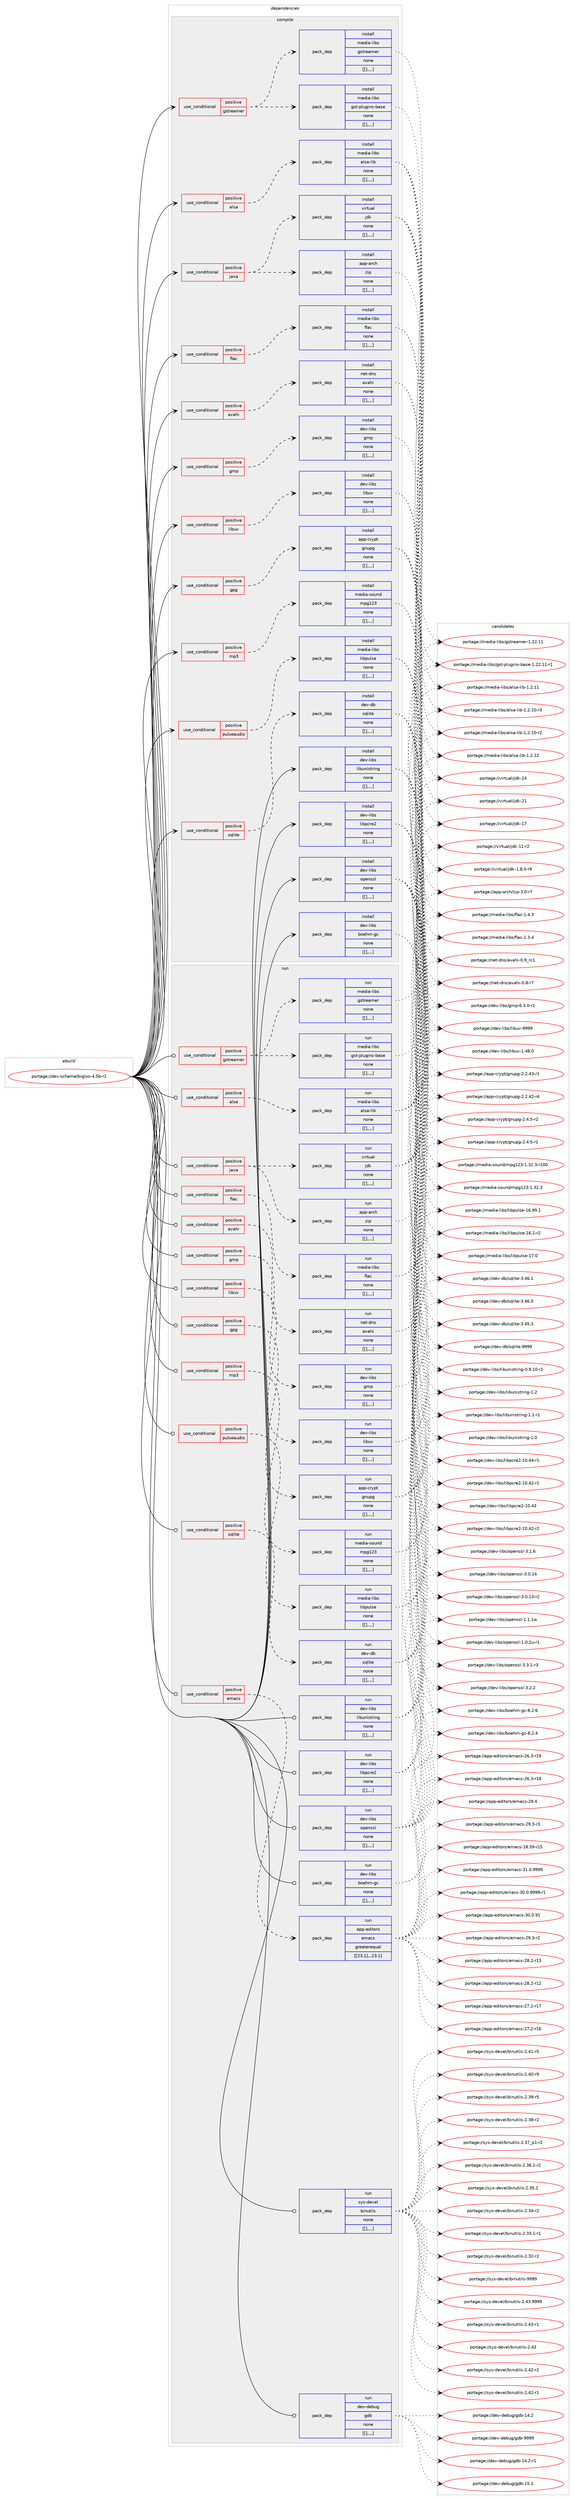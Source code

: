 digraph prolog {

# *************
# Graph options
# *************

newrank=true;
concentrate=true;
compound=true;
graph [rankdir=LR,fontname=Helvetica,fontsize=10,ranksep=1.5];#, ranksep=2.5, nodesep=0.2];
edge  [arrowhead=vee];
node  [fontname=Helvetica,fontsize=10];

# **********
# The ebuild
# **********

subgraph cluster_leftcol {
color=gray;
label=<<i>ebuild</i>>;
id [label="portage://dev-scheme/bigloo-4.5b-r1", color=red, width=4, href="../dev-scheme/bigloo-4.5b-r1.svg"];
}

# ****************
# The dependencies
# ****************

subgraph cluster_midcol {
color=gray;
label=<<i>dependencies</i>>;
subgraph cluster_compile {
fillcolor="#eeeeee";
style=filled;
label=<<i>compile</i>>;
subgraph cond60652 {
dependency211799 [label=<<TABLE BORDER="0" CELLBORDER="1" CELLSPACING="0" CELLPADDING="4"><TR><TD ROWSPAN="3" CELLPADDING="10">use_conditional</TD></TR><TR><TD>positive</TD></TR><TR><TD>alsa</TD></TR></TABLE>>, shape=none, color=red];
subgraph pack149763 {
dependency211800 [label=<<TABLE BORDER="0" CELLBORDER="1" CELLSPACING="0" CELLPADDING="4" WIDTH="220"><TR><TD ROWSPAN="6" CELLPADDING="30">pack_dep</TD></TR><TR><TD WIDTH="110">install</TD></TR><TR><TD>media-libs</TD></TR><TR><TD>alsa-lib</TD></TR><TR><TD>none</TD></TR><TR><TD>[[],,,,]</TD></TR></TABLE>>, shape=none, color=blue];
}
dependency211799:e -> dependency211800:w [weight=20,style="dashed",arrowhead="vee"];
}
id:e -> dependency211799:w [weight=20,style="solid",arrowhead="vee"];
subgraph cond60653 {
dependency211801 [label=<<TABLE BORDER="0" CELLBORDER="1" CELLSPACING="0" CELLPADDING="4"><TR><TD ROWSPAN="3" CELLPADDING="10">use_conditional</TD></TR><TR><TD>positive</TD></TR><TR><TD>avahi</TD></TR></TABLE>>, shape=none, color=red];
subgraph pack149764 {
dependency211802 [label=<<TABLE BORDER="0" CELLBORDER="1" CELLSPACING="0" CELLPADDING="4" WIDTH="220"><TR><TD ROWSPAN="6" CELLPADDING="30">pack_dep</TD></TR><TR><TD WIDTH="110">install</TD></TR><TR><TD>net-dns</TD></TR><TR><TD>avahi</TD></TR><TR><TD>none</TD></TR><TR><TD>[[],,,,]</TD></TR></TABLE>>, shape=none, color=blue];
}
dependency211801:e -> dependency211802:w [weight=20,style="dashed",arrowhead="vee"];
}
id:e -> dependency211801:w [weight=20,style="solid",arrowhead="vee"];
subgraph cond60654 {
dependency211803 [label=<<TABLE BORDER="0" CELLBORDER="1" CELLSPACING="0" CELLPADDING="4"><TR><TD ROWSPAN="3" CELLPADDING="10">use_conditional</TD></TR><TR><TD>positive</TD></TR><TR><TD>flac</TD></TR></TABLE>>, shape=none, color=red];
subgraph pack149765 {
dependency211804 [label=<<TABLE BORDER="0" CELLBORDER="1" CELLSPACING="0" CELLPADDING="4" WIDTH="220"><TR><TD ROWSPAN="6" CELLPADDING="30">pack_dep</TD></TR><TR><TD WIDTH="110">install</TD></TR><TR><TD>media-libs</TD></TR><TR><TD>flac</TD></TR><TR><TD>none</TD></TR><TR><TD>[[],,,,]</TD></TR></TABLE>>, shape=none, color=blue];
}
dependency211803:e -> dependency211804:w [weight=20,style="dashed",arrowhead="vee"];
}
id:e -> dependency211803:w [weight=20,style="solid",arrowhead="vee"];
subgraph cond60655 {
dependency211805 [label=<<TABLE BORDER="0" CELLBORDER="1" CELLSPACING="0" CELLPADDING="4"><TR><TD ROWSPAN="3" CELLPADDING="10">use_conditional</TD></TR><TR><TD>positive</TD></TR><TR><TD>gmp</TD></TR></TABLE>>, shape=none, color=red];
subgraph pack149766 {
dependency211806 [label=<<TABLE BORDER="0" CELLBORDER="1" CELLSPACING="0" CELLPADDING="4" WIDTH="220"><TR><TD ROWSPAN="6" CELLPADDING="30">pack_dep</TD></TR><TR><TD WIDTH="110">install</TD></TR><TR><TD>dev-libs</TD></TR><TR><TD>gmp</TD></TR><TR><TD>none</TD></TR><TR><TD>[[],,,,]</TD></TR></TABLE>>, shape=none, color=blue];
}
dependency211805:e -> dependency211806:w [weight=20,style="dashed",arrowhead="vee"];
}
id:e -> dependency211805:w [weight=20,style="solid",arrowhead="vee"];
subgraph cond60656 {
dependency211807 [label=<<TABLE BORDER="0" CELLBORDER="1" CELLSPACING="0" CELLPADDING="4"><TR><TD ROWSPAN="3" CELLPADDING="10">use_conditional</TD></TR><TR><TD>positive</TD></TR><TR><TD>gpg</TD></TR></TABLE>>, shape=none, color=red];
subgraph pack149767 {
dependency211808 [label=<<TABLE BORDER="0" CELLBORDER="1" CELLSPACING="0" CELLPADDING="4" WIDTH="220"><TR><TD ROWSPAN="6" CELLPADDING="30">pack_dep</TD></TR><TR><TD WIDTH="110">install</TD></TR><TR><TD>app-crypt</TD></TR><TR><TD>gnupg</TD></TR><TR><TD>none</TD></TR><TR><TD>[[],,,,]</TD></TR></TABLE>>, shape=none, color=blue];
}
dependency211807:e -> dependency211808:w [weight=20,style="dashed",arrowhead="vee"];
}
id:e -> dependency211807:w [weight=20,style="solid",arrowhead="vee"];
subgraph cond60657 {
dependency211809 [label=<<TABLE BORDER="0" CELLBORDER="1" CELLSPACING="0" CELLPADDING="4"><TR><TD ROWSPAN="3" CELLPADDING="10">use_conditional</TD></TR><TR><TD>positive</TD></TR><TR><TD>gstreamer</TD></TR></TABLE>>, shape=none, color=red];
subgraph pack149768 {
dependency211810 [label=<<TABLE BORDER="0" CELLBORDER="1" CELLSPACING="0" CELLPADDING="4" WIDTH="220"><TR><TD ROWSPAN="6" CELLPADDING="30">pack_dep</TD></TR><TR><TD WIDTH="110">install</TD></TR><TR><TD>media-libs</TD></TR><TR><TD>gst-plugins-base</TD></TR><TR><TD>none</TD></TR><TR><TD>[[],,,,]</TD></TR></TABLE>>, shape=none, color=blue];
}
dependency211809:e -> dependency211810:w [weight=20,style="dashed",arrowhead="vee"];
subgraph pack149769 {
dependency211811 [label=<<TABLE BORDER="0" CELLBORDER="1" CELLSPACING="0" CELLPADDING="4" WIDTH="220"><TR><TD ROWSPAN="6" CELLPADDING="30">pack_dep</TD></TR><TR><TD WIDTH="110">install</TD></TR><TR><TD>media-libs</TD></TR><TR><TD>gstreamer</TD></TR><TR><TD>none</TD></TR><TR><TD>[[],,,,]</TD></TR></TABLE>>, shape=none, color=blue];
}
dependency211809:e -> dependency211811:w [weight=20,style="dashed",arrowhead="vee"];
}
id:e -> dependency211809:w [weight=20,style="solid",arrowhead="vee"];
subgraph cond60658 {
dependency211812 [label=<<TABLE BORDER="0" CELLBORDER="1" CELLSPACING="0" CELLPADDING="4"><TR><TD ROWSPAN="3" CELLPADDING="10">use_conditional</TD></TR><TR><TD>positive</TD></TR><TR><TD>java</TD></TR></TABLE>>, shape=none, color=red];
subgraph pack149770 {
dependency211813 [label=<<TABLE BORDER="0" CELLBORDER="1" CELLSPACING="0" CELLPADDING="4" WIDTH="220"><TR><TD ROWSPAN="6" CELLPADDING="30">pack_dep</TD></TR><TR><TD WIDTH="110">install</TD></TR><TR><TD>app-arch</TD></TR><TR><TD>zip</TD></TR><TR><TD>none</TD></TR><TR><TD>[[],,,,]</TD></TR></TABLE>>, shape=none, color=blue];
}
dependency211812:e -> dependency211813:w [weight=20,style="dashed",arrowhead="vee"];
subgraph pack149771 {
dependency211814 [label=<<TABLE BORDER="0" CELLBORDER="1" CELLSPACING="0" CELLPADDING="4" WIDTH="220"><TR><TD ROWSPAN="6" CELLPADDING="30">pack_dep</TD></TR><TR><TD WIDTH="110">install</TD></TR><TR><TD>virtual</TD></TR><TR><TD>jdk</TD></TR><TR><TD>none</TD></TR><TR><TD>[[],,,,]</TD></TR></TABLE>>, shape=none, color=blue];
}
dependency211812:e -> dependency211814:w [weight=20,style="dashed",arrowhead="vee"];
}
id:e -> dependency211812:w [weight=20,style="solid",arrowhead="vee"];
subgraph cond60659 {
dependency211815 [label=<<TABLE BORDER="0" CELLBORDER="1" CELLSPACING="0" CELLPADDING="4"><TR><TD ROWSPAN="3" CELLPADDING="10">use_conditional</TD></TR><TR><TD>positive</TD></TR><TR><TD>libuv</TD></TR></TABLE>>, shape=none, color=red];
subgraph pack149772 {
dependency211816 [label=<<TABLE BORDER="0" CELLBORDER="1" CELLSPACING="0" CELLPADDING="4" WIDTH="220"><TR><TD ROWSPAN="6" CELLPADDING="30">pack_dep</TD></TR><TR><TD WIDTH="110">install</TD></TR><TR><TD>dev-libs</TD></TR><TR><TD>libuv</TD></TR><TR><TD>none</TD></TR><TR><TD>[[],,,,]</TD></TR></TABLE>>, shape=none, color=blue];
}
dependency211815:e -> dependency211816:w [weight=20,style="dashed",arrowhead="vee"];
}
id:e -> dependency211815:w [weight=20,style="solid",arrowhead="vee"];
subgraph cond60660 {
dependency211817 [label=<<TABLE BORDER="0" CELLBORDER="1" CELLSPACING="0" CELLPADDING="4"><TR><TD ROWSPAN="3" CELLPADDING="10">use_conditional</TD></TR><TR><TD>positive</TD></TR><TR><TD>mp3</TD></TR></TABLE>>, shape=none, color=red];
subgraph pack149773 {
dependency211818 [label=<<TABLE BORDER="0" CELLBORDER="1" CELLSPACING="0" CELLPADDING="4" WIDTH="220"><TR><TD ROWSPAN="6" CELLPADDING="30">pack_dep</TD></TR><TR><TD WIDTH="110">install</TD></TR><TR><TD>media-sound</TD></TR><TR><TD>mpg123</TD></TR><TR><TD>none</TD></TR><TR><TD>[[],,,,]</TD></TR></TABLE>>, shape=none, color=blue];
}
dependency211817:e -> dependency211818:w [weight=20,style="dashed",arrowhead="vee"];
}
id:e -> dependency211817:w [weight=20,style="solid",arrowhead="vee"];
subgraph cond60661 {
dependency211819 [label=<<TABLE BORDER="0" CELLBORDER="1" CELLSPACING="0" CELLPADDING="4"><TR><TD ROWSPAN="3" CELLPADDING="10">use_conditional</TD></TR><TR><TD>positive</TD></TR><TR><TD>pulseaudio</TD></TR></TABLE>>, shape=none, color=red];
subgraph pack149774 {
dependency211820 [label=<<TABLE BORDER="0" CELLBORDER="1" CELLSPACING="0" CELLPADDING="4" WIDTH="220"><TR><TD ROWSPAN="6" CELLPADDING="30">pack_dep</TD></TR><TR><TD WIDTH="110">install</TD></TR><TR><TD>media-libs</TD></TR><TR><TD>libpulse</TD></TR><TR><TD>none</TD></TR><TR><TD>[[],,,,]</TD></TR></TABLE>>, shape=none, color=blue];
}
dependency211819:e -> dependency211820:w [weight=20,style="dashed",arrowhead="vee"];
}
id:e -> dependency211819:w [weight=20,style="solid",arrowhead="vee"];
subgraph cond60662 {
dependency211821 [label=<<TABLE BORDER="0" CELLBORDER="1" CELLSPACING="0" CELLPADDING="4"><TR><TD ROWSPAN="3" CELLPADDING="10">use_conditional</TD></TR><TR><TD>positive</TD></TR><TR><TD>sqlite</TD></TR></TABLE>>, shape=none, color=red];
subgraph pack149775 {
dependency211822 [label=<<TABLE BORDER="0" CELLBORDER="1" CELLSPACING="0" CELLPADDING="4" WIDTH="220"><TR><TD ROWSPAN="6" CELLPADDING="30">pack_dep</TD></TR><TR><TD WIDTH="110">install</TD></TR><TR><TD>dev-db</TD></TR><TR><TD>sqlite</TD></TR><TR><TD>none</TD></TR><TR><TD>[[],,,,]</TD></TR></TABLE>>, shape=none, color=blue];
}
dependency211821:e -> dependency211822:w [weight=20,style="dashed",arrowhead="vee"];
}
id:e -> dependency211821:w [weight=20,style="solid",arrowhead="vee"];
subgraph pack149776 {
dependency211823 [label=<<TABLE BORDER="0" CELLBORDER="1" CELLSPACING="0" CELLPADDING="4" WIDTH="220"><TR><TD ROWSPAN="6" CELLPADDING="30">pack_dep</TD></TR><TR><TD WIDTH="110">install</TD></TR><TR><TD>dev-libs</TD></TR><TR><TD>boehm-gc</TD></TR><TR><TD>none</TD></TR><TR><TD>[[],,,,]</TD></TR></TABLE>>, shape=none, color=blue];
}
id:e -> dependency211823:w [weight=20,style="solid",arrowhead="vee"];
subgraph pack149777 {
dependency211824 [label=<<TABLE BORDER="0" CELLBORDER="1" CELLSPACING="0" CELLPADDING="4" WIDTH="220"><TR><TD ROWSPAN="6" CELLPADDING="30">pack_dep</TD></TR><TR><TD WIDTH="110">install</TD></TR><TR><TD>dev-libs</TD></TR><TR><TD>libpcre2</TD></TR><TR><TD>none</TD></TR><TR><TD>[[],,,,]</TD></TR></TABLE>>, shape=none, color=blue];
}
id:e -> dependency211824:w [weight=20,style="solid",arrowhead="vee"];
subgraph pack149778 {
dependency211825 [label=<<TABLE BORDER="0" CELLBORDER="1" CELLSPACING="0" CELLPADDING="4" WIDTH="220"><TR><TD ROWSPAN="6" CELLPADDING="30">pack_dep</TD></TR><TR><TD WIDTH="110">install</TD></TR><TR><TD>dev-libs</TD></TR><TR><TD>libunistring</TD></TR><TR><TD>none</TD></TR><TR><TD>[[],,,,]</TD></TR></TABLE>>, shape=none, color=blue];
}
id:e -> dependency211825:w [weight=20,style="solid",arrowhead="vee"];
subgraph pack149779 {
dependency211826 [label=<<TABLE BORDER="0" CELLBORDER="1" CELLSPACING="0" CELLPADDING="4" WIDTH="220"><TR><TD ROWSPAN="6" CELLPADDING="30">pack_dep</TD></TR><TR><TD WIDTH="110">install</TD></TR><TR><TD>dev-libs</TD></TR><TR><TD>openssl</TD></TR><TR><TD>none</TD></TR><TR><TD>[[],,,,]</TD></TR></TABLE>>, shape=none, color=blue];
}
id:e -> dependency211826:w [weight=20,style="solid",arrowhead="vee"];
}
subgraph cluster_compileandrun {
fillcolor="#eeeeee";
style=filled;
label=<<i>compile and run</i>>;
}
subgraph cluster_run {
fillcolor="#eeeeee";
style=filled;
label=<<i>run</i>>;
subgraph cond60663 {
dependency211827 [label=<<TABLE BORDER="0" CELLBORDER="1" CELLSPACING="0" CELLPADDING="4"><TR><TD ROWSPAN="3" CELLPADDING="10">use_conditional</TD></TR><TR><TD>positive</TD></TR><TR><TD>alsa</TD></TR></TABLE>>, shape=none, color=red];
subgraph pack149780 {
dependency211828 [label=<<TABLE BORDER="0" CELLBORDER="1" CELLSPACING="0" CELLPADDING="4" WIDTH="220"><TR><TD ROWSPAN="6" CELLPADDING="30">pack_dep</TD></TR><TR><TD WIDTH="110">run</TD></TR><TR><TD>media-libs</TD></TR><TR><TD>alsa-lib</TD></TR><TR><TD>none</TD></TR><TR><TD>[[],,,,]</TD></TR></TABLE>>, shape=none, color=blue];
}
dependency211827:e -> dependency211828:w [weight=20,style="dashed",arrowhead="vee"];
}
id:e -> dependency211827:w [weight=20,style="solid",arrowhead="odot"];
subgraph cond60664 {
dependency211829 [label=<<TABLE BORDER="0" CELLBORDER="1" CELLSPACING="0" CELLPADDING="4"><TR><TD ROWSPAN="3" CELLPADDING="10">use_conditional</TD></TR><TR><TD>positive</TD></TR><TR><TD>avahi</TD></TR></TABLE>>, shape=none, color=red];
subgraph pack149781 {
dependency211830 [label=<<TABLE BORDER="0" CELLBORDER="1" CELLSPACING="0" CELLPADDING="4" WIDTH="220"><TR><TD ROWSPAN="6" CELLPADDING="30">pack_dep</TD></TR><TR><TD WIDTH="110">run</TD></TR><TR><TD>net-dns</TD></TR><TR><TD>avahi</TD></TR><TR><TD>none</TD></TR><TR><TD>[[],,,,]</TD></TR></TABLE>>, shape=none, color=blue];
}
dependency211829:e -> dependency211830:w [weight=20,style="dashed",arrowhead="vee"];
}
id:e -> dependency211829:w [weight=20,style="solid",arrowhead="odot"];
subgraph cond60665 {
dependency211831 [label=<<TABLE BORDER="0" CELLBORDER="1" CELLSPACING="0" CELLPADDING="4"><TR><TD ROWSPAN="3" CELLPADDING="10">use_conditional</TD></TR><TR><TD>positive</TD></TR><TR><TD>emacs</TD></TR></TABLE>>, shape=none, color=red];
subgraph pack149782 {
dependency211832 [label=<<TABLE BORDER="0" CELLBORDER="1" CELLSPACING="0" CELLPADDING="4" WIDTH="220"><TR><TD ROWSPAN="6" CELLPADDING="30">pack_dep</TD></TR><TR><TD WIDTH="110">run</TD></TR><TR><TD>app-editors</TD></TR><TR><TD>emacs</TD></TR><TR><TD>greaterequal</TD></TR><TR><TD>[[23,1],,,23.1]</TD></TR></TABLE>>, shape=none, color=blue];
}
dependency211831:e -> dependency211832:w [weight=20,style="dashed",arrowhead="vee"];
}
id:e -> dependency211831:w [weight=20,style="solid",arrowhead="odot"];
subgraph cond60666 {
dependency211833 [label=<<TABLE BORDER="0" CELLBORDER="1" CELLSPACING="0" CELLPADDING="4"><TR><TD ROWSPAN="3" CELLPADDING="10">use_conditional</TD></TR><TR><TD>positive</TD></TR><TR><TD>flac</TD></TR></TABLE>>, shape=none, color=red];
subgraph pack149783 {
dependency211834 [label=<<TABLE BORDER="0" CELLBORDER="1" CELLSPACING="0" CELLPADDING="4" WIDTH="220"><TR><TD ROWSPAN="6" CELLPADDING="30">pack_dep</TD></TR><TR><TD WIDTH="110">run</TD></TR><TR><TD>media-libs</TD></TR><TR><TD>flac</TD></TR><TR><TD>none</TD></TR><TR><TD>[[],,,,]</TD></TR></TABLE>>, shape=none, color=blue];
}
dependency211833:e -> dependency211834:w [weight=20,style="dashed",arrowhead="vee"];
}
id:e -> dependency211833:w [weight=20,style="solid",arrowhead="odot"];
subgraph cond60667 {
dependency211835 [label=<<TABLE BORDER="0" CELLBORDER="1" CELLSPACING="0" CELLPADDING="4"><TR><TD ROWSPAN="3" CELLPADDING="10">use_conditional</TD></TR><TR><TD>positive</TD></TR><TR><TD>gmp</TD></TR></TABLE>>, shape=none, color=red];
subgraph pack149784 {
dependency211836 [label=<<TABLE BORDER="0" CELLBORDER="1" CELLSPACING="0" CELLPADDING="4" WIDTH="220"><TR><TD ROWSPAN="6" CELLPADDING="30">pack_dep</TD></TR><TR><TD WIDTH="110">run</TD></TR><TR><TD>dev-libs</TD></TR><TR><TD>gmp</TD></TR><TR><TD>none</TD></TR><TR><TD>[[],,,,]</TD></TR></TABLE>>, shape=none, color=blue];
}
dependency211835:e -> dependency211836:w [weight=20,style="dashed",arrowhead="vee"];
}
id:e -> dependency211835:w [weight=20,style="solid",arrowhead="odot"];
subgraph cond60668 {
dependency211837 [label=<<TABLE BORDER="0" CELLBORDER="1" CELLSPACING="0" CELLPADDING="4"><TR><TD ROWSPAN="3" CELLPADDING="10">use_conditional</TD></TR><TR><TD>positive</TD></TR><TR><TD>gpg</TD></TR></TABLE>>, shape=none, color=red];
subgraph pack149785 {
dependency211838 [label=<<TABLE BORDER="0" CELLBORDER="1" CELLSPACING="0" CELLPADDING="4" WIDTH="220"><TR><TD ROWSPAN="6" CELLPADDING="30">pack_dep</TD></TR><TR><TD WIDTH="110">run</TD></TR><TR><TD>app-crypt</TD></TR><TR><TD>gnupg</TD></TR><TR><TD>none</TD></TR><TR><TD>[[],,,,]</TD></TR></TABLE>>, shape=none, color=blue];
}
dependency211837:e -> dependency211838:w [weight=20,style="dashed",arrowhead="vee"];
}
id:e -> dependency211837:w [weight=20,style="solid",arrowhead="odot"];
subgraph cond60669 {
dependency211839 [label=<<TABLE BORDER="0" CELLBORDER="1" CELLSPACING="0" CELLPADDING="4"><TR><TD ROWSPAN="3" CELLPADDING="10">use_conditional</TD></TR><TR><TD>positive</TD></TR><TR><TD>gstreamer</TD></TR></TABLE>>, shape=none, color=red];
subgraph pack149786 {
dependency211840 [label=<<TABLE BORDER="0" CELLBORDER="1" CELLSPACING="0" CELLPADDING="4" WIDTH="220"><TR><TD ROWSPAN="6" CELLPADDING="30">pack_dep</TD></TR><TR><TD WIDTH="110">run</TD></TR><TR><TD>media-libs</TD></TR><TR><TD>gst-plugins-base</TD></TR><TR><TD>none</TD></TR><TR><TD>[[],,,,]</TD></TR></TABLE>>, shape=none, color=blue];
}
dependency211839:e -> dependency211840:w [weight=20,style="dashed",arrowhead="vee"];
subgraph pack149787 {
dependency211841 [label=<<TABLE BORDER="0" CELLBORDER="1" CELLSPACING="0" CELLPADDING="4" WIDTH="220"><TR><TD ROWSPAN="6" CELLPADDING="30">pack_dep</TD></TR><TR><TD WIDTH="110">run</TD></TR><TR><TD>media-libs</TD></TR><TR><TD>gstreamer</TD></TR><TR><TD>none</TD></TR><TR><TD>[[],,,,]</TD></TR></TABLE>>, shape=none, color=blue];
}
dependency211839:e -> dependency211841:w [weight=20,style="dashed",arrowhead="vee"];
}
id:e -> dependency211839:w [weight=20,style="solid",arrowhead="odot"];
subgraph cond60670 {
dependency211842 [label=<<TABLE BORDER="0" CELLBORDER="1" CELLSPACING="0" CELLPADDING="4"><TR><TD ROWSPAN="3" CELLPADDING="10">use_conditional</TD></TR><TR><TD>positive</TD></TR><TR><TD>java</TD></TR></TABLE>>, shape=none, color=red];
subgraph pack149788 {
dependency211843 [label=<<TABLE BORDER="0" CELLBORDER="1" CELLSPACING="0" CELLPADDING="4" WIDTH="220"><TR><TD ROWSPAN="6" CELLPADDING="30">pack_dep</TD></TR><TR><TD WIDTH="110">run</TD></TR><TR><TD>app-arch</TD></TR><TR><TD>zip</TD></TR><TR><TD>none</TD></TR><TR><TD>[[],,,,]</TD></TR></TABLE>>, shape=none, color=blue];
}
dependency211842:e -> dependency211843:w [weight=20,style="dashed",arrowhead="vee"];
subgraph pack149789 {
dependency211844 [label=<<TABLE BORDER="0" CELLBORDER="1" CELLSPACING="0" CELLPADDING="4" WIDTH="220"><TR><TD ROWSPAN="6" CELLPADDING="30">pack_dep</TD></TR><TR><TD WIDTH="110">run</TD></TR><TR><TD>virtual</TD></TR><TR><TD>jdk</TD></TR><TR><TD>none</TD></TR><TR><TD>[[],,,,]</TD></TR></TABLE>>, shape=none, color=blue];
}
dependency211842:e -> dependency211844:w [weight=20,style="dashed",arrowhead="vee"];
}
id:e -> dependency211842:w [weight=20,style="solid",arrowhead="odot"];
subgraph cond60671 {
dependency211845 [label=<<TABLE BORDER="0" CELLBORDER="1" CELLSPACING="0" CELLPADDING="4"><TR><TD ROWSPAN="3" CELLPADDING="10">use_conditional</TD></TR><TR><TD>positive</TD></TR><TR><TD>libuv</TD></TR></TABLE>>, shape=none, color=red];
subgraph pack149790 {
dependency211846 [label=<<TABLE BORDER="0" CELLBORDER="1" CELLSPACING="0" CELLPADDING="4" WIDTH="220"><TR><TD ROWSPAN="6" CELLPADDING="30">pack_dep</TD></TR><TR><TD WIDTH="110">run</TD></TR><TR><TD>dev-libs</TD></TR><TR><TD>libuv</TD></TR><TR><TD>none</TD></TR><TR><TD>[[],,,,]</TD></TR></TABLE>>, shape=none, color=blue];
}
dependency211845:e -> dependency211846:w [weight=20,style="dashed",arrowhead="vee"];
}
id:e -> dependency211845:w [weight=20,style="solid",arrowhead="odot"];
subgraph cond60672 {
dependency211847 [label=<<TABLE BORDER="0" CELLBORDER="1" CELLSPACING="0" CELLPADDING="4"><TR><TD ROWSPAN="3" CELLPADDING="10">use_conditional</TD></TR><TR><TD>positive</TD></TR><TR><TD>mp3</TD></TR></TABLE>>, shape=none, color=red];
subgraph pack149791 {
dependency211848 [label=<<TABLE BORDER="0" CELLBORDER="1" CELLSPACING="0" CELLPADDING="4" WIDTH="220"><TR><TD ROWSPAN="6" CELLPADDING="30">pack_dep</TD></TR><TR><TD WIDTH="110">run</TD></TR><TR><TD>media-sound</TD></TR><TR><TD>mpg123</TD></TR><TR><TD>none</TD></TR><TR><TD>[[],,,,]</TD></TR></TABLE>>, shape=none, color=blue];
}
dependency211847:e -> dependency211848:w [weight=20,style="dashed",arrowhead="vee"];
}
id:e -> dependency211847:w [weight=20,style="solid",arrowhead="odot"];
subgraph cond60673 {
dependency211849 [label=<<TABLE BORDER="0" CELLBORDER="1" CELLSPACING="0" CELLPADDING="4"><TR><TD ROWSPAN="3" CELLPADDING="10">use_conditional</TD></TR><TR><TD>positive</TD></TR><TR><TD>pulseaudio</TD></TR></TABLE>>, shape=none, color=red];
subgraph pack149792 {
dependency211850 [label=<<TABLE BORDER="0" CELLBORDER="1" CELLSPACING="0" CELLPADDING="4" WIDTH="220"><TR><TD ROWSPAN="6" CELLPADDING="30">pack_dep</TD></TR><TR><TD WIDTH="110">run</TD></TR><TR><TD>media-libs</TD></TR><TR><TD>libpulse</TD></TR><TR><TD>none</TD></TR><TR><TD>[[],,,,]</TD></TR></TABLE>>, shape=none, color=blue];
}
dependency211849:e -> dependency211850:w [weight=20,style="dashed",arrowhead="vee"];
}
id:e -> dependency211849:w [weight=20,style="solid",arrowhead="odot"];
subgraph cond60674 {
dependency211851 [label=<<TABLE BORDER="0" CELLBORDER="1" CELLSPACING="0" CELLPADDING="4"><TR><TD ROWSPAN="3" CELLPADDING="10">use_conditional</TD></TR><TR><TD>positive</TD></TR><TR><TD>sqlite</TD></TR></TABLE>>, shape=none, color=red];
subgraph pack149793 {
dependency211852 [label=<<TABLE BORDER="0" CELLBORDER="1" CELLSPACING="0" CELLPADDING="4" WIDTH="220"><TR><TD ROWSPAN="6" CELLPADDING="30">pack_dep</TD></TR><TR><TD WIDTH="110">run</TD></TR><TR><TD>dev-db</TD></TR><TR><TD>sqlite</TD></TR><TR><TD>none</TD></TR><TR><TD>[[],,,,]</TD></TR></TABLE>>, shape=none, color=blue];
}
dependency211851:e -> dependency211852:w [weight=20,style="dashed",arrowhead="vee"];
}
id:e -> dependency211851:w [weight=20,style="solid",arrowhead="odot"];
subgraph pack149794 {
dependency211853 [label=<<TABLE BORDER="0" CELLBORDER="1" CELLSPACING="0" CELLPADDING="4" WIDTH="220"><TR><TD ROWSPAN="6" CELLPADDING="30">pack_dep</TD></TR><TR><TD WIDTH="110">run</TD></TR><TR><TD>dev-debug</TD></TR><TR><TD>gdb</TD></TR><TR><TD>none</TD></TR><TR><TD>[[],,,,]</TD></TR></TABLE>>, shape=none, color=blue];
}
id:e -> dependency211853:w [weight=20,style="solid",arrowhead="odot"];
subgraph pack149795 {
dependency211854 [label=<<TABLE BORDER="0" CELLBORDER="1" CELLSPACING="0" CELLPADDING="4" WIDTH="220"><TR><TD ROWSPAN="6" CELLPADDING="30">pack_dep</TD></TR><TR><TD WIDTH="110">run</TD></TR><TR><TD>dev-libs</TD></TR><TR><TD>boehm-gc</TD></TR><TR><TD>none</TD></TR><TR><TD>[[],,,,]</TD></TR></TABLE>>, shape=none, color=blue];
}
id:e -> dependency211854:w [weight=20,style="solid",arrowhead="odot"];
subgraph pack149796 {
dependency211855 [label=<<TABLE BORDER="0" CELLBORDER="1" CELLSPACING="0" CELLPADDING="4" WIDTH="220"><TR><TD ROWSPAN="6" CELLPADDING="30">pack_dep</TD></TR><TR><TD WIDTH="110">run</TD></TR><TR><TD>dev-libs</TD></TR><TR><TD>libpcre2</TD></TR><TR><TD>none</TD></TR><TR><TD>[[],,,,]</TD></TR></TABLE>>, shape=none, color=blue];
}
id:e -> dependency211855:w [weight=20,style="solid",arrowhead="odot"];
subgraph pack149797 {
dependency211856 [label=<<TABLE BORDER="0" CELLBORDER="1" CELLSPACING="0" CELLPADDING="4" WIDTH="220"><TR><TD ROWSPAN="6" CELLPADDING="30">pack_dep</TD></TR><TR><TD WIDTH="110">run</TD></TR><TR><TD>dev-libs</TD></TR><TR><TD>libunistring</TD></TR><TR><TD>none</TD></TR><TR><TD>[[],,,,]</TD></TR></TABLE>>, shape=none, color=blue];
}
id:e -> dependency211856:w [weight=20,style="solid",arrowhead="odot"];
subgraph pack149798 {
dependency211857 [label=<<TABLE BORDER="0" CELLBORDER="1" CELLSPACING="0" CELLPADDING="4" WIDTH="220"><TR><TD ROWSPAN="6" CELLPADDING="30">pack_dep</TD></TR><TR><TD WIDTH="110">run</TD></TR><TR><TD>dev-libs</TD></TR><TR><TD>openssl</TD></TR><TR><TD>none</TD></TR><TR><TD>[[],,,,]</TD></TR></TABLE>>, shape=none, color=blue];
}
id:e -> dependency211857:w [weight=20,style="solid",arrowhead="odot"];
subgraph pack149799 {
dependency211858 [label=<<TABLE BORDER="0" CELLBORDER="1" CELLSPACING="0" CELLPADDING="4" WIDTH="220"><TR><TD ROWSPAN="6" CELLPADDING="30">pack_dep</TD></TR><TR><TD WIDTH="110">run</TD></TR><TR><TD>sys-devel</TD></TR><TR><TD>binutils</TD></TR><TR><TD>none</TD></TR><TR><TD>[[],,,,]</TD></TR></TABLE>>, shape=none, color=blue];
}
id:e -> dependency211858:w [weight=20,style="solid",arrowhead="odot"];
}
}

# **************
# The candidates
# **************

subgraph cluster_choices {
rank=same;
color=gray;
label=<<i>candidates</i>>;

subgraph choice149763 {
color=black;
nodesep=1;
choice109101100105974510810598115479710811597451081059845494650464950 [label="portage://media-libs/alsa-lib-1.2.12", color=red, width=4,href="../media-libs/alsa-lib-1.2.12.svg"];
choice109101100105974510810598115479710811597451081059845494650464949 [label="portage://media-libs/alsa-lib-1.2.11", color=red, width=4,href="../media-libs/alsa-lib-1.2.11.svg"];
choice1091011001059745108105981154797108115974510810598454946504649484511451 [label="portage://media-libs/alsa-lib-1.2.10-r3", color=red, width=4,href="../media-libs/alsa-lib-1.2.10-r3.svg"];
choice1091011001059745108105981154797108115974510810598454946504649484511450 [label="portage://media-libs/alsa-lib-1.2.10-r2", color=red, width=4,href="../media-libs/alsa-lib-1.2.10-r2.svg"];
dependency211800:e -> choice109101100105974510810598115479710811597451081059845494650464950:w [style=dotted,weight="100"];
dependency211800:e -> choice109101100105974510810598115479710811597451081059845494650464949:w [style=dotted,weight="100"];
dependency211800:e -> choice1091011001059745108105981154797108115974510810598454946504649484511451:w [style=dotted,weight="100"];
dependency211800:e -> choice1091011001059745108105981154797108115974510810598454946504649484511450:w [style=dotted,weight="100"];
}
subgraph choice149764 {
color=black;
nodesep=1;
choice1101011164510011011547971189710410545484657951149949 [label="portage://net-dns/avahi-0.9_rc1", color=red, width=4,href="../net-dns/avahi-0.9_rc1.svg"];
choice11010111645100110115479711897104105454846564511455 [label="portage://net-dns/avahi-0.8-r7", color=red, width=4,href="../net-dns/avahi-0.8-r7.svg"];
dependency211802:e -> choice1101011164510011011547971189710410545484657951149949:w [style=dotted,weight="100"];
dependency211802:e -> choice11010111645100110115479711897104105454846564511455:w [style=dotted,weight="100"];
}
subgraph choice149765 {
color=black;
nodesep=1;
choice109101100105974510810598115471021089799454946524651 [label="portage://media-libs/flac-1.4.3", color=red, width=4,href="../media-libs/flac-1.4.3.svg"];
choice109101100105974510810598115471021089799454946514652 [label="portage://media-libs/flac-1.3.4", color=red, width=4,href="../media-libs/flac-1.3.4.svg"];
dependency211804:e -> choice109101100105974510810598115471021089799454946524651:w [style=dotted,weight="100"];
dependency211804:e -> choice109101100105974510810598115471021089799454946514652:w [style=dotted,weight="100"];
}
subgraph choice149766 {
color=black;
nodesep=1;
choice1001011184510810598115471031091124554465146484511449 [label="portage://dev-libs/gmp-6.3.0-r1", color=red, width=4,href="../dev-libs/gmp-6.3.0-r1.svg"];
dependency211806:e -> choice1001011184510810598115471031091124554465146484511449:w [style=dotted,weight="100"];
}
subgraph choice149767 {
color=black;
nodesep=1;
choice971121124599114121112116471031101171121034550465246534511450 [label="portage://app-crypt/gnupg-2.4.5-r2", color=red, width=4,href="../app-crypt/gnupg-2.4.5-r2.svg"];
choice971121124599114121112116471031101171121034550465246534511449 [label="portage://app-crypt/gnupg-2.4.5-r1", color=red, width=4,href="../app-crypt/gnupg-2.4.5-r1.svg"];
choice97112112459911412111211647103110117112103455046504652514511449 [label="portage://app-crypt/gnupg-2.2.43-r1", color=red, width=4,href="../app-crypt/gnupg-2.2.43-r1.svg"];
choice97112112459911412111211647103110117112103455046504652504511452 [label="portage://app-crypt/gnupg-2.2.42-r4", color=red, width=4,href="../app-crypt/gnupg-2.2.42-r4.svg"];
dependency211808:e -> choice971121124599114121112116471031101171121034550465246534511450:w [style=dotted,weight="100"];
dependency211808:e -> choice971121124599114121112116471031101171121034550465246534511449:w [style=dotted,weight="100"];
dependency211808:e -> choice97112112459911412111211647103110117112103455046504652514511449:w [style=dotted,weight="100"];
dependency211808:e -> choice97112112459911412111211647103110117112103455046504652504511452:w [style=dotted,weight="100"];
}
subgraph choice149768 {
color=black;
nodesep=1;
choice109101100105974510810598115471031151164511210811710310511011545989711510145494650504649494511449 [label="portage://media-libs/gst-plugins-base-1.22.11-r1", color=red, width=4,href="../media-libs/gst-plugins-base-1.22.11-r1.svg"];
dependency211810:e -> choice109101100105974510810598115471031151164511210811710310511011545989711510145494650504649494511449:w [style=dotted,weight="100"];
}
subgraph choice149769 {
color=black;
nodesep=1;
choice10910110010597451081059811547103115116114101971091011144549465050464949 [label="portage://media-libs/gstreamer-1.22.11", color=red, width=4,href="../media-libs/gstreamer-1.22.11.svg"];
dependency211811:e -> choice10910110010597451081059811547103115116114101971091011144549465050464949:w [style=dotted,weight="100"];
}
subgraph choice149770 {
color=black;
nodesep=1;
choice9711211245971149910447122105112455146484511455 [label="portage://app-arch/zip-3.0-r7", color=red, width=4,href="../app-arch/zip-3.0-r7.svg"];
dependency211813:e -> choice9711211245971149910447122105112455146484511455:w [style=dotted,weight="100"];
}
subgraph choice149771 {
color=black;
nodesep=1;
choice1181051141161179710847106100107455052 [label="portage://virtual/jdk-24", color=red, width=4,href="../virtual/jdk-24.svg"];
choice1181051141161179710847106100107455049 [label="portage://virtual/jdk-21", color=red, width=4,href="../virtual/jdk-21.svg"];
choice1181051141161179710847106100107454955 [label="portage://virtual/jdk-17", color=red, width=4,href="../virtual/jdk-17.svg"];
choice11810511411611797108471061001074549494511450 [label="portage://virtual/jdk-11-r2", color=red, width=4,href="../virtual/jdk-11-r2.svg"];
choice11810511411611797108471061001074549465646484511457 [label="portage://virtual/jdk-1.8.0-r9", color=red, width=4,href="../virtual/jdk-1.8.0-r9.svg"];
dependency211814:e -> choice1181051141161179710847106100107455052:w [style=dotted,weight="100"];
dependency211814:e -> choice1181051141161179710847106100107455049:w [style=dotted,weight="100"];
dependency211814:e -> choice1181051141161179710847106100107454955:w [style=dotted,weight="100"];
dependency211814:e -> choice11810511411611797108471061001074549494511450:w [style=dotted,weight="100"];
dependency211814:e -> choice11810511411611797108471061001074549465646484511457:w [style=dotted,weight="100"];
}
subgraph choice149772 {
color=black;
nodesep=1;
choice100101118451081059811547108105981171184557575757 [label="portage://dev-libs/libuv-9999", color=red, width=4,href="../dev-libs/libuv-9999.svg"];
choice1001011184510810598115471081059811711845494652564648 [label="portage://dev-libs/libuv-1.48.0", color=red, width=4,href="../dev-libs/libuv-1.48.0.svg"];
dependency211816:e -> choice100101118451081059811547108105981171184557575757:w [style=dotted,weight="100"];
dependency211816:e -> choice1001011184510810598115471081059811711845494652564648:w [style=dotted,weight="100"];
}
subgraph choice149773 {
color=black;
nodesep=1;
choice1091011001059745115111117110100471091121034950514549465150465145114494848 [label="portage://media-sound/mpg123-1.32.3-r100", color=red, width=4,href="../media-sound/mpg123-1.32.3-r100.svg"];
choice10910110010597451151111171101004710911210349505145494651504651 [label="portage://media-sound/mpg123-1.32.3", color=red, width=4,href="../media-sound/mpg123-1.32.3.svg"];
dependency211818:e -> choice1091011001059745115111117110100471091121034950514549465150465145114494848:w [style=dotted,weight="100"];
dependency211818:e -> choice10910110010597451151111171101004710911210349505145494651504651:w [style=dotted,weight="100"];
}
subgraph choice149774 {
color=black;
nodesep=1;
choice10910110010597451081059811547108105981121171081151014549554648 [label="portage://media-libs/libpulse-17.0", color=red, width=4,href="../media-libs/libpulse-17.0.svg"];
choice10910110010597451081059811547108105981121171081151014549544657574649 [label="portage://media-libs/libpulse-16.99.1", color=red, width=4,href="../media-libs/libpulse-16.99.1.svg"];
choice109101100105974510810598115471081059811211710811510145495446494511450 [label="portage://media-libs/libpulse-16.1-r2", color=red, width=4,href="../media-libs/libpulse-16.1-r2.svg"];
dependency211820:e -> choice10910110010597451081059811547108105981121171081151014549554648:w [style=dotted,weight="100"];
dependency211820:e -> choice10910110010597451081059811547108105981121171081151014549544657574649:w [style=dotted,weight="100"];
dependency211820:e -> choice109101100105974510810598115471081059811211710811510145495446494511450:w [style=dotted,weight="100"];
}
subgraph choice149775 {
color=black;
nodesep=1;
choice1001011184510098471151131081051161014557575757 [label="portage://dev-db/sqlite-9999", color=red, width=4,href="../dev-db/sqlite-9999.svg"];
choice10010111845100984711511310810511610145514652544649 [label="portage://dev-db/sqlite-3.46.1", color=red, width=4,href="../dev-db/sqlite-3.46.1.svg"];
choice10010111845100984711511310810511610145514652544648 [label="portage://dev-db/sqlite-3.46.0", color=red, width=4,href="../dev-db/sqlite-3.46.0.svg"];
choice10010111845100984711511310810511610145514652534651 [label="portage://dev-db/sqlite-3.45.3", color=red, width=4,href="../dev-db/sqlite-3.45.3.svg"];
dependency211822:e -> choice1001011184510098471151131081051161014557575757:w [style=dotted,weight="100"];
dependency211822:e -> choice10010111845100984711511310810511610145514652544649:w [style=dotted,weight="100"];
dependency211822:e -> choice10010111845100984711511310810511610145514652544648:w [style=dotted,weight="100"];
dependency211822:e -> choice10010111845100984711511310810511610145514652534651:w [style=dotted,weight="100"];
}
subgraph choice149776 {
color=black;
nodesep=1;
choice100101118451081059811547981111011041094510399455646504654 [label="portage://dev-libs/boehm-gc-8.2.6", color=red, width=4,href="../dev-libs/boehm-gc-8.2.6.svg"];
choice100101118451081059811547981111011041094510399455646504652 [label="portage://dev-libs/boehm-gc-8.2.4", color=red, width=4,href="../dev-libs/boehm-gc-8.2.4.svg"];
dependency211823:e -> choice100101118451081059811547981111011041094510399455646504654:w [style=dotted,weight="100"];
dependency211823:e -> choice100101118451081059811547981111011041094510399455646504652:w [style=dotted,weight="100"];
}
subgraph choice149777 {
color=black;
nodesep=1;
choice1001011184510810598115471081059811299114101504549484652524511449 [label="portage://dev-libs/libpcre2-10.44-r1", color=red, width=4,href="../dev-libs/libpcre2-10.44-r1.svg"];
choice100101118451081059811547108105981129911410150454948465251 [label="portage://dev-libs/libpcre2-10.43", color=red, width=4,href="../dev-libs/libpcre2-10.43.svg"];
choice1001011184510810598115471081059811299114101504549484652504511450 [label="portage://dev-libs/libpcre2-10.42-r2", color=red, width=4,href="../dev-libs/libpcre2-10.42-r2.svg"];
choice1001011184510810598115471081059811299114101504549484652504511449 [label="portage://dev-libs/libpcre2-10.42-r1", color=red, width=4,href="../dev-libs/libpcre2-10.42-r1.svg"];
dependency211824:e -> choice1001011184510810598115471081059811299114101504549484652524511449:w [style=dotted,weight="100"];
dependency211824:e -> choice100101118451081059811547108105981129911410150454948465251:w [style=dotted,weight="100"];
dependency211824:e -> choice1001011184510810598115471081059811299114101504549484652504511450:w [style=dotted,weight="100"];
dependency211824:e -> choice1001011184510810598115471081059811299114101504549484652504511449:w [style=dotted,weight="100"];
}
subgraph choice149778 {
color=black;
nodesep=1;
choice1001011184510810598115471081059811711010511511611410511010345494650 [label="portage://dev-libs/libunistring-1.2", color=red, width=4,href="../dev-libs/libunistring-1.2.svg"];
choice10010111845108105981154710810598117110105115116114105110103454946494511449 [label="portage://dev-libs/libunistring-1.1-r1", color=red, width=4,href="../dev-libs/libunistring-1.1-r1.svg"];
choice1001011184510810598115471081059811711010511511611410511010345494648 [label="portage://dev-libs/libunistring-1.0", color=red, width=4,href="../dev-libs/libunistring-1.0.svg"];
choice10010111845108105981154710810598117110105115116114105110103454846574649484511449 [label="portage://dev-libs/libunistring-0.9.10-r1", color=red, width=4,href="../dev-libs/libunistring-0.9.10-r1.svg"];
dependency211825:e -> choice1001011184510810598115471081059811711010511511611410511010345494650:w [style=dotted,weight="100"];
dependency211825:e -> choice10010111845108105981154710810598117110105115116114105110103454946494511449:w [style=dotted,weight="100"];
dependency211825:e -> choice1001011184510810598115471081059811711010511511611410511010345494648:w [style=dotted,weight="100"];
dependency211825:e -> choice10010111845108105981154710810598117110105115116114105110103454846574649484511449:w [style=dotted,weight="100"];
}
subgraph choice149779 {
color=black;
nodesep=1;
choice1001011184510810598115471111121011101151151084551465146494511451 [label="portage://dev-libs/openssl-3.3.1-r3", color=red, width=4,href="../dev-libs/openssl-3.3.1-r3.svg"];
choice100101118451081059811547111112101110115115108455146504650 [label="portage://dev-libs/openssl-3.2.2", color=red, width=4,href="../dev-libs/openssl-3.2.2.svg"];
choice100101118451081059811547111112101110115115108455146494654 [label="portage://dev-libs/openssl-3.1.6", color=red, width=4,href="../dev-libs/openssl-3.1.6.svg"];
choice10010111845108105981154711111210111011511510845514648464952 [label="portage://dev-libs/openssl-3.0.14", color=red, width=4,href="../dev-libs/openssl-3.0.14.svg"];
choice100101118451081059811547111112101110115115108455146484649514511450 [label="portage://dev-libs/openssl-3.0.13-r2", color=red, width=4,href="../dev-libs/openssl-3.0.13-r2.svg"];
choice100101118451081059811547111112101110115115108454946494649119 [label="portage://dev-libs/openssl-1.1.1w", color=red, width=4,href="../dev-libs/openssl-1.1.1w.svg"];
choice1001011184510810598115471111121011101151151084549464846501174511449 [label="portage://dev-libs/openssl-1.0.2u-r1", color=red, width=4,href="../dev-libs/openssl-1.0.2u-r1.svg"];
dependency211826:e -> choice1001011184510810598115471111121011101151151084551465146494511451:w [style=dotted,weight="100"];
dependency211826:e -> choice100101118451081059811547111112101110115115108455146504650:w [style=dotted,weight="100"];
dependency211826:e -> choice100101118451081059811547111112101110115115108455146494654:w [style=dotted,weight="100"];
dependency211826:e -> choice10010111845108105981154711111210111011511510845514648464952:w [style=dotted,weight="100"];
dependency211826:e -> choice100101118451081059811547111112101110115115108455146484649514511450:w [style=dotted,weight="100"];
dependency211826:e -> choice100101118451081059811547111112101110115115108454946494649119:w [style=dotted,weight="100"];
dependency211826:e -> choice1001011184510810598115471111121011101151151084549464846501174511449:w [style=dotted,weight="100"];
}
subgraph choice149780 {
color=black;
nodesep=1;
choice109101100105974510810598115479710811597451081059845494650464950 [label="portage://media-libs/alsa-lib-1.2.12", color=red, width=4,href="../media-libs/alsa-lib-1.2.12.svg"];
choice109101100105974510810598115479710811597451081059845494650464949 [label="portage://media-libs/alsa-lib-1.2.11", color=red, width=4,href="../media-libs/alsa-lib-1.2.11.svg"];
choice1091011001059745108105981154797108115974510810598454946504649484511451 [label="portage://media-libs/alsa-lib-1.2.10-r3", color=red, width=4,href="../media-libs/alsa-lib-1.2.10-r3.svg"];
choice1091011001059745108105981154797108115974510810598454946504649484511450 [label="portage://media-libs/alsa-lib-1.2.10-r2", color=red, width=4,href="../media-libs/alsa-lib-1.2.10-r2.svg"];
dependency211828:e -> choice109101100105974510810598115479710811597451081059845494650464950:w [style=dotted,weight="100"];
dependency211828:e -> choice109101100105974510810598115479710811597451081059845494650464949:w [style=dotted,weight="100"];
dependency211828:e -> choice1091011001059745108105981154797108115974510810598454946504649484511451:w [style=dotted,weight="100"];
dependency211828:e -> choice1091011001059745108105981154797108115974510810598454946504649484511450:w [style=dotted,weight="100"];
}
subgraph choice149781 {
color=black;
nodesep=1;
choice1101011164510011011547971189710410545484657951149949 [label="portage://net-dns/avahi-0.9_rc1", color=red, width=4,href="../net-dns/avahi-0.9_rc1.svg"];
choice11010111645100110115479711897104105454846564511455 [label="portage://net-dns/avahi-0.8-r7", color=red, width=4,href="../net-dns/avahi-0.8-r7.svg"];
dependency211830:e -> choice1101011164510011011547971189710410545484657951149949:w [style=dotted,weight="100"];
dependency211830:e -> choice11010111645100110115479711897104105454846564511455:w [style=dotted,weight="100"];
}
subgraph choice149782 {
color=black;
nodesep=1;
choice971121124510110010511611111411547101109979911545514946484657575757 [label="portage://app-editors/emacs-31.0.9999", color=red, width=4,href="../app-editors/emacs-31.0.9999.svg"];
choice9711211245101100105116111114115471011099799115455148464846575757574511449 [label="portage://app-editors/emacs-30.0.9999-r1", color=red, width=4,href="../app-editors/emacs-30.0.9999-r1.svg"];
choice97112112451011001051161111141154710110997991154551484648465749 [label="portage://app-editors/emacs-30.0.91", color=red, width=4,href="../app-editors/emacs-30.0.91.svg"];
choice97112112451011001051161111141154710110997991154550574652 [label="portage://app-editors/emacs-29.4", color=red, width=4,href="../app-editors/emacs-29.4.svg"];
choice971121124510110010511611111411547101109979911545505746514511451 [label="portage://app-editors/emacs-29.3-r3", color=red, width=4,href="../app-editors/emacs-29.3-r3.svg"];
choice971121124510110010511611111411547101109979911545505746514511450 [label="portage://app-editors/emacs-29.3-r2", color=red, width=4,href="../app-editors/emacs-29.3-r2.svg"];
choice97112112451011001051161111141154710110997991154550564650451144951 [label="portage://app-editors/emacs-28.2-r13", color=red, width=4,href="../app-editors/emacs-28.2-r13.svg"];
choice97112112451011001051161111141154710110997991154550564650451144950 [label="portage://app-editors/emacs-28.2-r12", color=red, width=4,href="../app-editors/emacs-28.2-r12.svg"];
choice97112112451011001051161111141154710110997991154550554650451144955 [label="portage://app-editors/emacs-27.2-r17", color=red, width=4,href="../app-editors/emacs-27.2-r17.svg"];
choice97112112451011001051161111141154710110997991154550554650451144954 [label="portage://app-editors/emacs-27.2-r16", color=red, width=4,href="../app-editors/emacs-27.2-r16.svg"];
choice97112112451011001051161111141154710110997991154550544651451144957 [label="portage://app-editors/emacs-26.3-r19", color=red, width=4,href="../app-editors/emacs-26.3-r19.svg"];
choice97112112451011001051161111141154710110997991154550544651451144956 [label="portage://app-editors/emacs-26.3-r18", color=red, width=4,href="../app-editors/emacs-26.3-r18.svg"];
choice9711211245101100105116111114115471011099799115454956465357451144953 [label="portage://app-editors/emacs-18.59-r15", color=red, width=4,href="../app-editors/emacs-18.59-r15.svg"];
dependency211832:e -> choice971121124510110010511611111411547101109979911545514946484657575757:w [style=dotted,weight="100"];
dependency211832:e -> choice9711211245101100105116111114115471011099799115455148464846575757574511449:w [style=dotted,weight="100"];
dependency211832:e -> choice97112112451011001051161111141154710110997991154551484648465749:w [style=dotted,weight="100"];
dependency211832:e -> choice97112112451011001051161111141154710110997991154550574652:w [style=dotted,weight="100"];
dependency211832:e -> choice971121124510110010511611111411547101109979911545505746514511451:w [style=dotted,weight="100"];
dependency211832:e -> choice971121124510110010511611111411547101109979911545505746514511450:w [style=dotted,weight="100"];
dependency211832:e -> choice97112112451011001051161111141154710110997991154550564650451144951:w [style=dotted,weight="100"];
dependency211832:e -> choice97112112451011001051161111141154710110997991154550564650451144950:w [style=dotted,weight="100"];
dependency211832:e -> choice97112112451011001051161111141154710110997991154550554650451144955:w [style=dotted,weight="100"];
dependency211832:e -> choice97112112451011001051161111141154710110997991154550554650451144954:w [style=dotted,weight="100"];
dependency211832:e -> choice97112112451011001051161111141154710110997991154550544651451144957:w [style=dotted,weight="100"];
dependency211832:e -> choice97112112451011001051161111141154710110997991154550544651451144956:w [style=dotted,weight="100"];
dependency211832:e -> choice9711211245101100105116111114115471011099799115454956465357451144953:w [style=dotted,weight="100"];
}
subgraph choice149783 {
color=black;
nodesep=1;
choice109101100105974510810598115471021089799454946524651 [label="portage://media-libs/flac-1.4.3", color=red, width=4,href="../media-libs/flac-1.4.3.svg"];
choice109101100105974510810598115471021089799454946514652 [label="portage://media-libs/flac-1.3.4", color=red, width=4,href="../media-libs/flac-1.3.4.svg"];
dependency211834:e -> choice109101100105974510810598115471021089799454946524651:w [style=dotted,weight="100"];
dependency211834:e -> choice109101100105974510810598115471021089799454946514652:w [style=dotted,weight="100"];
}
subgraph choice149784 {
color=black;
nodesep=1;
choice1001011184510810598115471031091124554465146484511449 [label="portage://dev-libs/gmp-6.3.0-r1", color=red, width=4,href="../dev-libs/gmp-6.3.0-r1.svg"];
dependency211836:e -> choice1001011184510810598115471031091124554465146484511449:w [style=dotted,weight="100"];
}
subgraph choice149785 {
color=black;
nodesep=1;
choice971121124599114121112116471031101171121034550465246534511450 [label="portage://app-crypt/gnupg-2.4.5-r2", color=red, width=4,href="../app-crypt/gnupg-2.4.5-r2.svg"];
choice971121124599114121112116471031101171121034550465246534511449 [label="portage://app-crypt/gnupg-2.4.5-r1", color=red, width=4,href="../app-crypt/gnupg-2.4.5-r1.svg"];
choice97112112459911412111211647103110117112103455046504652514511449 [label="portage://app-crypt/gnupg-2.2.43-r1", color=red, width=4,href="../app-crypt/gnupg-2.2.43-r1.svg"];
choice97112112459911412111211647103110117112103455046504652504511452 [label="portage://app-crypt/gnupg-2.2.42-r4", color=red, width=4,href="../app-crypt/gnupg-2.2.42-r4.svg"];
dependency211838:e -> choice971121124599114121112116471031101171121034550465246534511450:w [style=dotted,weight="100"];
dependency211838:e -> choice971121124599114121112116471031101171121034550465246534511449:w [style=dotted,weight="100"];
dependency211838:e -> choice97112112459911412111211647103110117112103455046504652514511449:w [style=dotted,weight="100"];
dependency211838:e -> choice97112112459911412111211647103110117112103455046504652504511452:w [style=dotted,weight="100"];
}
subgraph choice149786 {
color=black;
nodesep=1;
choice109101100105974510810598115471031151164511210811710310511011545989711510145494650504649494511449 [label="portage://media-libs/gst-plugins-base-1.22.11-r1", color=red, width=4,href="../media-libs/gst-plugins-base-1.22.11-r1.svg"];
dependency211840:e -> choice109101100105974510810598115471031151164511210811710310511011545989711510145494650504649494511449:w [style=dotted,weight="100"];
}
subgraph choice149787 {
color=black;
nodesep=1;
choice10910110010597451081059811547103115116114101971091011144549465050464949 [label="portage://media-libs/gstreamer-1.22.11", color=red, width=4,href="../media-libs/gstreamer-1.22.11.svg"];
dependency211841:e -> choice10910110010597451081059811547103115116114101971091011144549465050464949:w [style=dotted,weight="100"];
}
subgraph choice149788 {
color=black;
nodesep=1;
choice9711211245971149910447122105112455146484511455 [label="portage://app-arch/zip-3.0-r7", color=red, width=4,href="../app-arch/zip-3.0-r7.svg"];
dependency211843:e -> choice9711211245971149910447122105112455146484511455:w [style=dotted,weight="100"];
}
subgraph choice149789 {
color=black;
nodesep=1;
choice1181051141161179710847106100107455052 [label="portage://virtual/jdk-24", color=red, width=4,href="../virtual/jdk-24.svg"];
choice1181051141161179710847106100107455049 [label="portage://virtual/jdk-21", color=red, width=4,href="../virtual/jdk-21.svg"];
choice1181051141161179710847106100107454955 [label="portage://virtual/jdk-17", color=red, width=4,href="../virtual/jdk-17.svg"];
choice11810511411611797108471061001074549494511450 [label="portage://virtual/jdk-11-r2", color=red, width=4,href="../virtual/jdk-11-r2.svg"];
choice11810511411611797108471061001074549465646484511457 [label="portage://virtual/jdk-1.8.0-r9", color=red, width=4,href="../virtual/jdk-1.8.0-r9.svg"];
dependency211844:e -> choice1181051141161179710847106100107455052:w [style=dotted,weight="100"];
dependency211844:e -> choice1181051141161179710847106100107455049:w [style=dotted,weight="100"];
dependency211844:e -> choice1181051141161179710847106100107454955:w [style=dotted,weight="100"];
dependency211844:e -> choice11810511411611797108471061001074549494511450:w [style=dotted,weight="100"];
dependency211844:e -> choice11810511411611797108471061001074549465646484511457:w [style=dotted,weight="100"];
}
subgraph choice149790 {
color=black;
nodesep=1;
choice100101118451081059811547108105981171184557575757 [label="portage://dev-libs/libuv-9999", color=red, width=4,href="../dev-libs/libuv-9999.svg"];
choice1001011184510810598115471081059811711845494652564648 [label="portage://dev-libs/libuv-1.48.0", color=red, width=4,href="../dev-libs/libuv-1.48.0.svg"];
dependency211846:e -> choice100101118451081059811547108105981171184557575757:w [style=dotted,weight="100"];
dependency211846:e -> choice1001011184510810598115471081059811711845494652564648:w [style=dotted,weight="100"];
}
subgraph choice149791 {
color=black;
nodesep=1;
choice1091011001059745115111117110100471091121034950514549465150465145114494848 [label="portage://media-sound/mpg123-1.32.3-r100", color=red, width=4,href="../media-sound/mpg123-1.32.3-r100.svg"];
choice10910110010597451151111171101004710911210349505145494651504651 [label="portage://media-sound/mpg123-1.32.3", color=red, width=4,href="../media-sound/mpg123-1.32.3.svg"];
dependency211848:e -> choice1091011001059745115111117110100471091121034950514549465150465145114494848:w [style=dotted,weight="100"];
dependency211848:e -> choice10910110010597451151111171101004710911210349505145494651504651:w [style=dotted,weight="100"];
}
subgraph choice149792 {
color=black;
nodesep=1;
choice10910110010597451081059811547108105981121171081151014549554648 [label="portage://media-libs/libpulse-17.0", color=red, width=4,href="../media-libs/libpulse-17.0.svg"];
choice10910110010597451081059811547108105981121171081151014549544657574649 [label="portage://media-libs/libpulse-16.99.1", color=red, width=4,href="../media-libs/libpulse-16.99.1.svg"];
choice109101100105974510810598115471081059811211710811510145495446494511450 [label="portage://media-libs/libpulse-16.1-r2", color=red, width=4,href="../media-libs/libpulse-16.1-r2.svg"];
dependency211850:e -> choice10910110010597451081059811547108105981121171081151014549554648:w [style=dotted,weight="100"];
dependency211850:e -> choice10910110010597451081059811547108105981121171081151014549544657574649:w [style=dotted,weight="100"];
dependency211850:e -> choice109101100105974510810598115471081059811211710811510145495446494511450:w [style=dotted,weight="100"];
}
subgraph choice149793 {
color=black;
nodesep=1;
choice1001011184510098471151131081051161014557575757 [label="portage://dev-db/sqlite-9999", color=red, width=4,href="../dev-db/sqlite-9999.svg"];
choice10010111845100984711511310810511610145514652544649 [label="portage://dev-db/sqlite-3.46.1", color=red, width=4,href="../dev-db/sqlite-3.46.1.svg"];
choice10010111845100984711511310810511610145514652544648 [label="portage://dev-db/sqlite-3.46.0", color=red, width=4,href="../dev-db/sqlite-3.46.0.svg"];
choice10010111845100984711511310810511610145514652534651 [label="portage://dev-db/sqlite-3.45.3", color=red, width=4,href="../dev-db/sqlite-3.45.3.svg"];
dependency211852:e -> choice1001011184510098471151131081051161014557575757:w [style=dotted,weight="100"];
dependency211852:e -> choice10010111845100984711511310810511610145514652544649:w [style=dotted,weight="100"];
dependency211852:e -> choice10010111845100984711511310810511610145514652544648:w [style=dotted,weight="100"];
dependency211852:e -> choice10010111845100984711511310810511610145514652534651:w [style=dotted,weight="100"];
}
subgraph choice149794 {
color=black;
nodesep=1;
choice100101118451001019811710347103100984557575757 [label="portage://dev-debug/gdb-9999", color=red, width=4,href="../dev-debug/gdb-9999.svg"];
choice100101118451001019811710347103100984549534649 [label="portage://dev-debug/gdb-15.1", color=red, width=4,href="../dev-debug/gdb-15.1.svg"];
choice1001011184510010198117103471031009845495246504511449 [label="portage://dev-debug/gdb-14.2-r1", color=red, width=4,href="../dev-debug/gdb-14.2-r1.svg"];
choice100101118451001019811710347103100984549524650 [label="portage://dev-debug/gdb-14.2", color=red, width=4,href="../dev-debug/gdb-14.2.svg"];
dependency211853:e -> choice100101118451001019811710347103100984557575757:w [style=dotted,weight="100"];
dependency211853:e -> choice100101118451001019811710347103100984549534649:w [style=dotted,weight="100"];
dependency211853:e -> choice1001011184510010198117103471031009845495246504511449:w [style=dotted,weight="100"];
dependency211853:e -> choice100101118451001019811710347103100984549524650:w [style=dotted,weight="100"];
}
subgraph choice149795 {
color=black;
nodesep=1;
choice100101118451081059811547981111011041094510399455646504654 [label="portage://dev-libs/boehm-gc-8.2.6", color=red, width=4,href="../dev-libs/boehm-gc-8.2.6.svg"];
choice100101118451081059811547981111011041094510399455646504652 [label="portage://dev-libs/boehm-gc-8.2.4", color=red, width=4,href="../dev-libs/boehm-gc-8.2.4.svg"];
dependency211854:e -> choice100101118451081059811547981111011041094510399455646504654:w [style=dotted,weight="100"];
dependency211854:e -> choice100101118451081059811547981111011041094510399455646504652:w [style=dotted,weight="100"];
}
subgraph choice149796 {
color=black;
nodesep=1;
choice1001011184510810598115471081059811299114101504549484652524511449 [label="portage://dev-libs/libpcre2-10.44-r1", color=red, width=4,href="../dev-libs/libpcre2-10.44-r1.svg"];
choice100101118451081059811547108105981129911410150454948465251 [label="portage://dev-libs/libpcre2-10.43", color=red, width=4,href="../dev-libs/libpcre2-10.43.svg"];
choice1001011184510810598115471081059811299114101504549484652504511450 [label="portage://dev-libs/libpcre2-10.42-r2", color=red, width=4,href="../dev-libs/libpcre2-10.42-r2.svg"];
choice1001011184510810598115471081059811299114101504549484652504511449 [label="portage://dev-libs/libpcre2-10.42-r1", color=red, width=4,href="../dev-libs/libpcre2-10.42-r1.svg"];
dependency211855:e -> choice1001011184510810598115471081059811299114101504549484652524511449:w [style=dotted,weight="100"];
dependency211855:e -> choice100101118451081059811547108105981129911410150454948465251:w [style=dotted,weight="100"];
dependency211855:e -> choice1001011184510810598115471081059811299114101504549484652504511450:w [style=dotted,weight="100"];
dependency211855:e -> choice1001011184510810598115471081059811299114101504549484652504511449:w [style=dotted,weight="100"];
}
subgraph choice149797 {
color=black;
nodesep=1;
choice1001011184510810598115471081059811711010511511611410511010345494650 [label="portage://dev-libs/libunistring-1.2", color=red, width=4,href="../dev-libs/libunistring-1.2.svg"];
choice10010111845108105981154710810598117110105115116114105110103454946494511449 [label="portage://dev-libs/libunistring-1.1-r1", color=red, width=4,href="../dev-libs/libunistring-1.1-r1.svg"];
choice1001011184510810598115471081059811711010511511611410511010345494648 [label="portage://dev-libs/libunistring-1.0", color=red, width=4,href="../dev-libs/libunistring-1.0.svg"];
choice10010111845108105981154710810598117110105115116114105110103454846574649484511449 [label="portage://dev-libs/libunistring-0.9.10-r1", color=red, width=4,href="../dev-libs/libunistring-0.9.10-r1.svg"];
dependency211856:e -> choice1001011184510810598115471081059811711010511511611410511010345494650:w [style=dotted,weight="100"];
dependency211856:e -> choice10010111845108105981154710810598117110105115116114105110103454946494511449:w [style=dotted,weight="100"];
dependency211856:e -> choice1001011184510810598115471081059811711010511511611410511010345494648:w [style=dotted,weight="100"];
dependency211856:e -> choice10010111845108105981154710810598117110105115116114105110103454846574649484511449:w [style=dotted,weight="100"];
}
subgraph choice149798 {
color=black;
nodesep=1;
choice1001011184510810598115471111121011101151151084551465146494511451 [label="portage://dev-libs/openssl-3.3.1-r3", color=red, width=4,href="../dev-libs/openssl-3.3.1-r3.svg"];
choice100101118451081059811547111112101110115115108455146504650 [label="portage://dev-libs/openssl-3.2.2", color=red, width=4,href="../dev-libs/openssl-3.2.2.svg"];
choice100101118451081059811547111112101110115115108455146494654 [label="portage://dev-libs/openssl-3.1.6", color=red, width=4,href="../dev-libs/openssl-3.1.6.svg"];
choice10010111845108105981154711111210111011511510845514648464952 [label="portage://dev-libs/openssl-3.0.14", color=red, width=4,href="../dev-libs/openssl-3.0.14.svg"];
choice100101118451081059811547111112101110115115108455146484649514511450 [label="portage://dev-libs/openssl-3.0.13-r2", color=red, width=4,href="../dev-libs/openssl-3.0.13-r2.svg"];
choice100101118451081059811547111112101110115115108454946494649119 [label="portage://dev-libs/openssl-1.1.1w", color=red, width=4,href="../dev-libs/openssl-1.1.1w.svg"];
choice1001011184510810598115471111121011101151151084549464846501174511449 [label="portage://dev-libs/openssl-1.0.2u-r1", color=red, width=4,href="../dev-libs/openssl-1.0.2u-r1.svg"];
dependency211857:e -> choice1001011184510810598115471111121011101151151084551465146494511451:w [style=dotted,weight="100"];
dependency211857:e -> choice100101118451081059811547111112101110115115108455146504650:w [style=dotted,weight="100"];
dependency211857:e -> choice100101118451081059811547111112101110115115108455146494654:w [style=dotted,weight="100"];
dependency211857:e -> choice10010111845108105981154711111210111011511510845514648464952:w [style=dotted,weight="100"];
dependency211857:e -> choice100101118451081059811547111112101110115115108455146484649514511450:w [style=dotted,weight="100"];
dependency211857:e -> choice100101118451081059811547111112101110115115108454946494649119:w [style=dotted,weight="100"];
dependency211857:e -> choice1001011184510810598115471111121011101151151084549464846501174511449:w [style=dotted,weight="100"];
}
subgraph choice149799 {
color=black;
nodesep=1;
choice1151211154510010111810110847981051101171161051081154557575757 [label="portage://sys-devel/binutils-9999", color=red, width=4,href="../sys-devel/binutils-9999.svg"];
choice11512111545100101118101108479810511011711610510811545504652514657575757 [label="portage://sys-devel/binutils-2.43.9999", color=red, width=4,href="../sys-devel/binutils-2.43.9999.svg"];
choice11512111545100101118101108479810511011711610510811545504652514511449 [label="portage://sys-devel/binutils-2.43-r1", color=red, width=4,href="../sys-devel/binutils-2.43-r1.svg"];
choice1151211154510010111810110847981051101171161051081154550465251 [label="portage://sys-devel/binutils-2.43", color=red, width=4,href="../sys-devel/binutils-2.43.svg"];
choice11512111545100101118101108479810511011711610510811545504652504511450 [label="portage://sys-devel/binutils-2.42-r2", color=red, width=4,href="../sys-devel/binutils-2.42-r2.svg"];
choice11512111545100101118101108479810511011711610510811545504652504511449 [label="portage://sys-devel/binutils-2.42-r1", color=red, width=4,href="../sys-devel/binutils-2.42-r1.svg"];
choice11512111545100101118101108479810511011711610510811545504652494511453 [label="portage://sys-devel/binutils-2.41-r5", color=red, width=4,href="../sys-devel/binutils-2.41-r5.svg"];
choice11512111545100101118101108479810511011711610510811545504652484511457 [label="portage://sys-devel/binutils-2.40-r9", color=red, width=4,href="../sys-devel/binutils-2.40-r9.svg"];
choice11512111545100101118101108479810511011711610510811545504651574511453 [label="portage://sys-devel/binutils-2.39-r5", color=red, width=4,href="../sys-devel/binutils-2.39-r5.svg"];
choice11512111545100101118101108479810511011711610510811545504651564511450 [label="portage://sys-devel/binutils-2.38-r2", color=red, width=4,href="../sys-devel/binutils-2.38-r2.svg"];
choice115121115451001011181011084798105110117116105108115455046515595112494511450 [label="portage://sys-devel/binutils-2.37_p1-r2", color=red, width=4,href="../sys-devel/binutils-2.37_p1-r2.svg"];
choice115121115451001011181011084798105110117116105108115455046515446494511450 [label="portage://sys-devel/binutils-2.36.1-r2", color=red, width=4,href="../sys-devel/binutils-2.36.1-r2.svg"];
choice11512111545100101118101108479810511011711610510811545504651534650 [label="portage://sys-devel/binutils-2.35.2", color=red, width=4,href="../sys-devel/binutils-2.35.2.svg"];
choice11512111545100101118101108479810511011711610510811545504651524511450 [label="portage://sys-devel/binutils-2.34-r2", color=red, width=4,href="../sys-devel/binutils-2.34-r2.svg"];
choice115121115451001011181011084798105110117116105108115455046515146494511449 [label="portage://sys-devel/binutils-2.33.1-r1", color=red, width=4,href="../sys-devel/binutils-2.33.1-r1.svg"];
choice11512111545100101118101108479810511011711610510811545504651504511450 [label="portage://sys-devel/binutils-2.32-r2", color=red, width=4,href="../sys-devel/binutils-2.32-r2.svg"];
dependency211858:e -> choice1151211154510010111810110847981051101171161051081154557575757:w [style=dotted,weight="100"];
dependency211858:e -> choice11512111545100101118101108479810511011711610510811545504652514657575757:w [style=dotted,weight="100"];
dependency211858:e -> choice11512111545100101118101108479810511011711610510811545504652514511449:w [style=dotted,weight="100"];
dependency211858:e -> choice1151211154510010111810110847981051101171161051081154550465251:w [style=dotted,weight="100"];
dependency211858:e -> choice11512111545100101118101108479810511011711610510811545504652504511450:w [style=dotted,weight="100"];
dependency211858:e -> choice11512111545100101118101108479810511011711610510811545504652504511449:w [style=dotted,weight="100"];
dependency211858:e -> choice11512111545100101118101108479810511011711610510811545504652494511453:w [style=dotted,weight="100"];
dependency211858:e -> choice11512111545100101118101108479810511011711610510811545504652484511457:w [style=dotted,weight="100"];
dependency211858:e -> choice11512111545100101118101108479810511011711610510811545504651574511453:w [style=dotted,weight="100"];
dependency211858:e -> choice11512111545100101118101108479810511011711610510811545504651564511450:w [style=dotted,weight="100"];
dependency211858:e -> choice115121115451001011181011084798105110117116105108115455046515595112494511450:w [style=dotted,weight="100"];
dependency211858:e -> choice115121115451001011181011084798105110117116105108115455046515446494511450:w [style=dotted,weight="100"];
dependency211858:e -> choice11512111545100101118101108479810511011711610510811545504651534650:w [style=dotted,weight="100"];
dependency211858:e -> choice11512111545100101118101108479810511011711610510811545504651524511450:w [style=dotted,weight="100"];
dependency211858:e -> choice115121115451001011181011084798105110117116105108115455046515146494511449:w [style=dotted,weight="100"];
dependency211858:e -> choice11512111545100101118101108479810511011711610510811545504651504511450:w [style=dotted,weight="100"];
}
}

}

